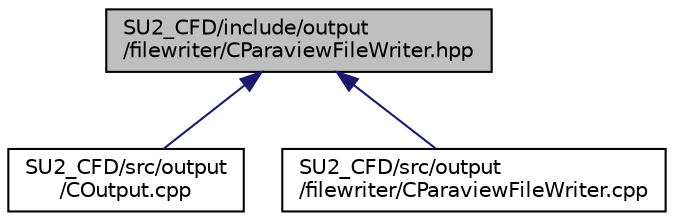 digraph "SU2_CFD/include/output/filewriter/CParaviewFileWriter.hpp"
{
 // LATEX_PDF_SIZE
  edge [fontname="Helvetica",fontsize="10",labelfontname="Helvetica",labelfontsize="10"];
  node [fontname="Helvetica",fontsize="10",shape=record];
  Node1 [label="SU2_CFD/include/output\l/filewriter/CParaviewFileWriter.hpp",height=0.2,width=0.4,color="black", fillcolor="grey75", style="filled", fontcolor="black",tooltip="Headers fo the paraview file writer class."];
  Node1 -> Node2 [dir="back",color="midnightblue",fontsize="10",style="solid",fontname="Helvetica"];
  Node2 [label="SU2_CFD/src/output\l/COutput.cpp",height=0.2,width=0.4,color="black", fillcolor="white", style="filled",URL="$COutput_8cpp.html",tooltip="Main subroutines for output solver information."];
  Node1 -> Node3 [dir="back",color="midnightblue",fontsize="10",style="solid",fontname="Helvetica"];
  Node3 [label="SU2_CFD/src/output\l/filewriter/CParaviewFileWriter.cpp",height=0.2,width=0.4,color="black", fillcolor="white", style="filled",URL="$CParaviewFileWriter_8cpp.html",tooltip="Filewriter class for Paraview ASCII format."];
}
